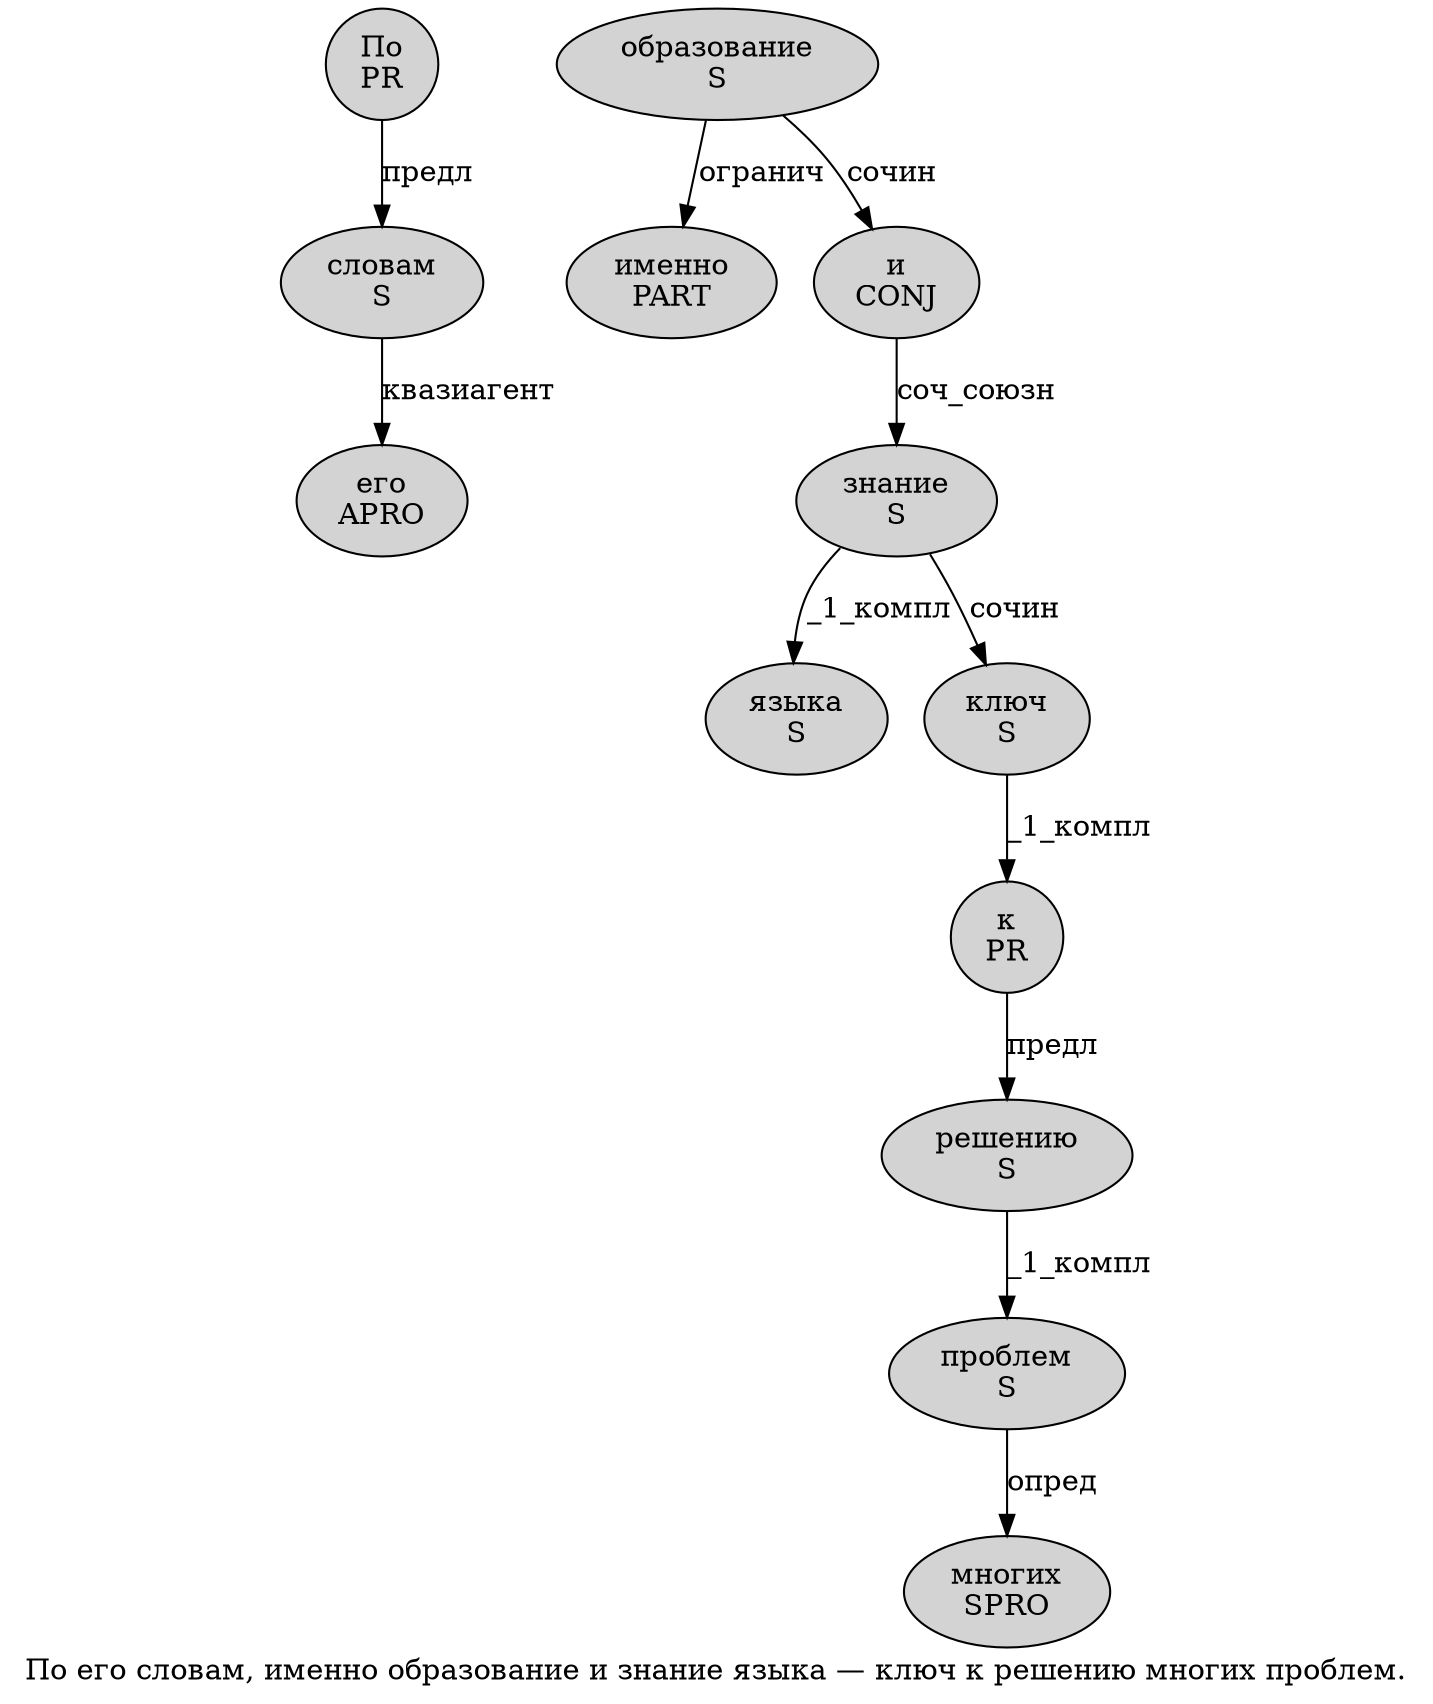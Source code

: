 digraph SENTENCE_299 {
	graph [label="По его словам, именно образование и знание языка — ключ к решению многих проблем."]
	node [style=filled]
		0 [label="По
PR" color="" fillcolor=lightgray penwidth=1 shape=ellipse]
		1 [label="его
APRO" color="" fillcolor=lightgray penwidth=1 shape=ellipse]
		2 [label="словам
S" color="" fillcolor=lightgray penwidth=1 shape=ellipse]
		4 [label="именно
PART" color="" fillcolor=lightgray penwidth=1 shape=ellipse]
		5 [label="образование
S" color="" fillcolor=lightgray penwidth=1 shape=ellipse]
		6 [label="и
CONJ" color="" fillcolor=lightgray penwidth=1 shape=ellipse]
		7 [label="знание
S" color="" fillcolor=lightgray penwidth=1 shape=ellipse]
		8 [label="языка
S" color="" fillcolor=lightgray penwidth=1 shape=ellipse]
		10 [label="ключ
S" color="" fillcolor=lightgray penwidth=1 shape=ellipse]
		11 [label="к
PR" color="" fillcolor=lightgray penwidth=1 shape=ellipse]
		12 [label="решению
S" color="" fillcolor=lightgray penwidth=1 shape=ellipse]
		13 [label="многих
SPRO" color="" fillcolor=lightgray penwidth=1 shape=ellipse]
		14 [label="проблем
S" color="" fillcolor=lightgray penwidth=1 shape=ellipse]
			11 -> 12 [label="предл"]
			10 -> 11 [label="_1_компл"]
			0 -> 2 [label="предл"]
			14 -> 13 [label="опред"]
			2 -> 1 [label="квазиагент"]
			5 -> 4 [label="огранич"]
			5 -> 6 [label="сочин"]
			12 -> 14 [label="_1_компл"]
			7 -> 8 [label="_1_компл"]
			7 -> 10 [label="сочин"]
			6 -> 7 [label="соч_союзн"]
}